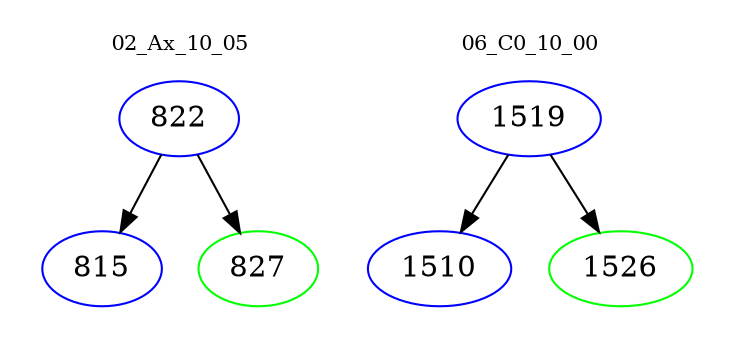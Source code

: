 digraph{
subgraph cluster_0 {
color = white
label = "02_Ax_10_05";
fontsize=10;
T0_822 [label="822", color="blue"]
T0_822 -> T0_815 [color="black"]
T0_815 [label="815", color="blue"]
T0_822 -> T0_827 [color="black"]
T0_827 [label="827", color="green"]
}
subgraph cluster_1 {
color = white
label = "06_C0_10_00";
fontsize=10;
T1_1519 [label="1519", color="blue"]
T1_1519 -> T1_1510 [color="black"]
T1_1510 [label="1510", color="blue"]
T1_1519 -> T1_1526 [color="black"]
T1_1526 [label="1526", color="green"]
}
}
